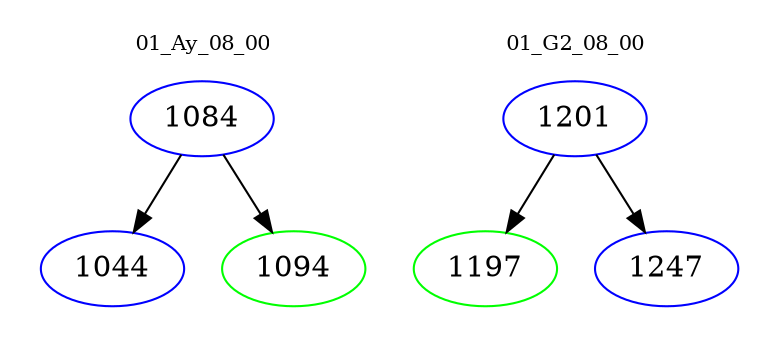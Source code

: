 digraph{
subgraph cluster_0 {
color = white
label = "01_Ay_08_00";
fontsize=10;
T0_1084 [label="1084", color="blue"]
T0_1084 -> T0_1044 [color="black"]
T0_1044 [label="1044", color="blue"]
T0_1084 -> T0_1094 [color="black"]
T0_1094 [label="1094", color="green"]
}
subgraph cluster_1 {
color = white
label = "01_G2_08_00";
fontsize=10;
T1_1201 [label="1201", color="blue"]
T1_1201 -> T1_1197 [color="black"]
T1_1197 [label="1197", color="green"]
T1_1201 -> T1_1247 [color="black"]
T1_1247 [label="1247", color="blue"]
}
}
